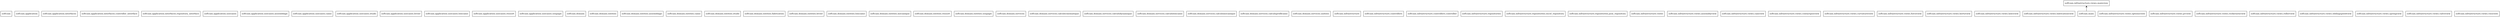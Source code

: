 digraph "packages" {
rankdir=BT
charset="utf-8"
"softcam" [color="black", label=<softcam>, shape="box", style="solid"];
"softcam.application" [color="black", label=<softcam.application>, shape="box", style="solid"];
"softcam.application.interfaces" [color="black", label=<softcam.application.interfaces>, shape="box", style="solid"];
"softcam.application.interfaces.controller_interface" [color="black", label=<softcam.application.interfaces.controller_interface>, shape="box", style="solid"];
"softcam.application.interfaces.repository_interface" [color="black", label=<softcam.application.interfaces.repository_interface>, shape="box", style="solid"];
"softcam.application.usecases" [color="black", label=<softcam.application.usecases>, shape="box", style="solid"];
"softcam.application.usecases.assemblage" [color="black", label=<softcam.application.usecases.assemblage>, shape="box", style="solid"];
"softcam.application.usecases.came" [color="black", label=<softcam.application.usecases.came>, shape="box", style="solid"];
"softcam.application.usecases.etude" [color="black", label=<softcam.application.usecases.etude>, shape="box", style="solid"];
"softcam.application.usecases.levier" [color="black", label=<softcam.application.usecases.levier>, shape="box", style="solid"];
"softcam.application.usecases.loiscame" [color="black", label=<softcam.application.usecases.loiscame>, shape="box", style="solid"];
"softcam.application.usecases.ressort" [color="black", label=<softcam.application.usecases.ressort>, shape="box", style="solid"];
"softcam.application.usecases.soupape" [color="black", label=<softcam.application.usecases.soupape>, shape="box", style="solid"];
"softcam.domain" [color="black", label=<softcam.domain>, shape="box", style="solid"];
"softcam.domain.entities" [color="black", label=<softcam.domain.entities>, shape="box", style="solid"];
"softcam.domain.entities.assemblage" [color="black", label=<softcam.domain.entities.assemblage>, shape="box", style="solid"];
"softcam.domain.entities.came" [color="black", label=<softcam.domain.entities.came>, shape="box", style="solid"];
"softcam.domain.entities.etude" [color="black", label=<softcam.domain.entities.etude>, shape="box", style="solid"];
"softcam.domain.entities.fabrication" [color="black", label=<softcam.domain.entities.fabrication>, shape="box", style="solid"];
"softcam.domain.entities.levier" [color="black", label=<softcam.domain.entities.levier>, shape="box", style="solid"];
"softcam.domain.entities.loiscame" [color="black", label=<softcam.domain.entities.loiscame>, shape="box", style="solid"];
"softcam.domain.entities.mecanique" [color="black", label=<softcam.domain.entities.mecanique>, shape="box", style="solid"];
"softcam.domain.entities.ressort" [color="black", label=<softcam.domain.entities.ressort>, shape="box", style="solid"];
"softcam.domain.entities.soupape" [color="black", label=<softcam.domain.entities.soupape>, shape="box", style="solid"];
"softcam.domain.services" [color="black", label=<softcam.domain.services>, shape="box", style="solid"];
"softcam.domain.services.calculscinematique" [color="black", label=<softcam.domain.services.calculscinematique>, shape="box", style="solid"];
"softcam.domain.services.calculsdynamique" [color="black", label=<softcam.domain.services.calculsdynamique>, shape="box", style="solid"];
"softcam.domain.services.calculsloiscame" [color="black", label=<softcam.domain.services.calculsloiscame>, shape="box", style="solid"];
"softcam.domain.services.calculsmecanique" [color="black", label=<softcam.domain.services.calculsmecanique>, shape="box", style="solid"];
"softcam.domain.services.calculsprofilcame" [color="black", label=<softcam.domain.services.calculsprofilcame>, shape="box", style="solid"];
"softcam.domain.services.unitees" [color="black", label=<softcam.domain.services.unitees>, shape="box", style="solid"];
"softcam.infrastructure" [color="black", label=<softcam.infrastructure>, shape="box", style="solid"];
"softcam.infrastructure.controllers" [color="black", label=<softcam.infrastructure.controllers>, shape="box", style="solid"];
"softcam.infrastructure.controllers.controller" [color="black", label=<softcam.infrastructure.controllers.controller>, shape="box", style="solid"];
"softcam.infrastructure.repositories" [color="black", label=<softcam.infrastructure.repositories>, shape="box", style="solid"];
"softcam.infrastructure.repositories.excel_repository" [color="black", label=<softcam.infrastructure.repositories.excel_repository>, shape="box", style="solid"];
"softcam.infrastructure.repositories.json_repository" [color="black", label=<softcam.infrastructure.repositories.json_repository>, shape="box", style="solid"];
"softcam.infrastructure.views" [color="black", label=<softcam.infrastructure.views>, shape="box", style="solid"];
"softcam.infrastructure.views.assemblyview" [color="black", label=<softcam.infrastructure.views.assemblyview>, shape="box", style="solid"];
"softcam.infrastructure.views.camview" [color="black", label=<softcam.infrastructure.views.camview>, shape="box", style="solid"];
"softcam.infrastructure.views.contactposview" [color="black", label=<softcam.infrastructure.views.contactposview>, shape="box", style="solid"];
"softcam.infrastructure.views.curvatureview" [color="black", label=<softcam.infrastructure.views.curvatureview>, shape="box", style="solid"];
"softcam.infrastructure.views.forceview" [color="black", label=<softcam.infrastructure.views.forceview>, shape="box", style="solid"];
"softcam.infrastructure.views.hertzview" [color="black", label=<softcam.infrastructure.views.hertzview>, shape="box", style="solid"];
"softcam.infrastructure.views.lawsview" [color="black", label=<softcam.infrastructure.views.lawsview>, shape="box", style="solid"];
"softcam.infrastructure.views.lubricationview" [color="black", label=<softcam.infrastructure.views.lubricationview>, shape="box", style="solid"];
"softcam.infrastructure.views.mainview" [color="black", label=<softcam.infrastructure.views.mainview>, shape="box", style="solid"];
"softcam.infrastructure.views.optionsview" [color="black", label=<softcam.infrastructure.views.optionsview>, shape="box", style="solid"];
"softcam.infrastructure.views.pvview" [color="black", label=<softcam.infrastructure.views.pvview>, shape="box", style="solid"];
"softcam.infrastructure.views.rockerarmview" [color="black", label=<softcam.infrastructure.views.rockerarmview>, shape="box", style="solid"];
"softcam.infrastructure.views.rollerview" [color="black", label=<softcam.infrastructure.views.rollerview>, shape="box", style="solid"];
"softcam.infrastructure.views.slidingspeedview" [color="black", label=<softcam.infrastructure.views.slidingspeedview>, shape="box", style="solid"];
"softcam.infrastructure.views.springview" [color="black", label=<softcam.infrastructure.views.springview>, shape="box", style="solid"];
"softcam.infrastructure.views.valveview" [color="black", label=<softcam.infrastructure.views.valveview>, shape="box", style="solid"];
"softcam.infrastructure.views.visuview" [color="black", label=<softcam.infrastructure.views.visuview>, shape="box", style="solid"];
"softcam.main" [color="black", label=<softcam.main>, shape="box", style="solid"];
"softcam.main" -> "softcam.infrastructure.views.mainview" [arrowhead="open", arrowtail="none"];
}
